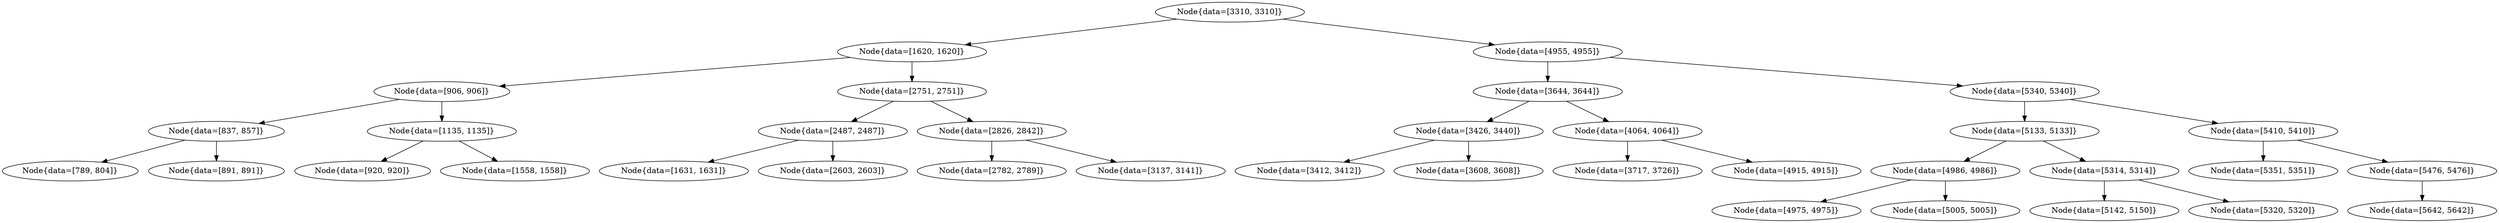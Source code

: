 digraph G{
1957069011 [label="Node{data=[3310, 3310]}"]
1957069011 -> 1286875738
1286875738 [label="Node{data=[1620, 1620]}"]
1286875738 -> 1511202524
1511202524 [label="Node{data=[906, 906]}"]
1511202524 -> 1845381000
1845381000 [label="Node{data=[837, 857]}"]
1845381000 -> 757003004
757003004 [label="Node{data=[789, 804]}"]
1845381000 -> 1083567103
1083567103 [label="Node{data=[891, 891]}"]
1511202524 -> 45283535
45283535 [label="Node{data=[1135, 1135]}"]
45283535 -> 502213910
502213910 [label="Node{data=[920, 920]}"]
45283535 -> 1203549509
1203549509 [label="Node{data=[1558, 1558]}"]
1286875738 -> 681145438
681145438 [label="Node{data=[2751, 2751]}"]
681145438 -> 1039697154
1039697154 [label="Node{data=[2487, 2487]}"]
1039697154 -> 1494980662
1494980662 [label="Node{data=[1631, 1631]}"]
1039697154 -> 2066684109
2066684109 [label="Node{data=[2603, 2603]}"]
681145438 -> 418883698
418883698 [label="Node{data=[2826, 2842]}"]
418883698 -> 1642004219
1642004219 [label="Node{data=[2782, 2789]}"]
418883698 -> 1686175966
1686175966 [label="Node{data=[3137, 3141]}"]
1957069011 -> 1735099891
1735099891 [label="Node{data=[4955, 4955]}"]
1735099891 -> 1123685716
1123685716 [label="Node{data=[3644, 3644]}"]
1123685716 -> 1413808854
1413808854 [label="Node{data=[3426, 3440]}"]
1413808854 -> 942571376
942571376 [label="Node{data=[3412, 3412]}"]
1413808854 -> 64041371
64041371 [label="Node{data=[3608, 3608]}"]
1123685716 -> 294900736
294900736 [label="Node{data=[4064, 4064]}"]
294900736 -> 1841051478
1841051478 [label="Node{data=[3717, 3726]}"]
294900736 -> 648155246
648155246 [label="Node{data=[4915, 4915]}"]
1735099891 -> 745910472
745910472 [label="Node{data=[5340, 5340]}"]
745910472 -> 600396434
600396434 [label="Node{data=[5133, 5133]}"]
600396434 -> 792971066
792971066 [label="Node{data=[4986, 4986]}"]
792971066 -> 433357788
433357788 [label="Node{data=[4975, 4975]}"]
792971066 -> 413570014
413570014 [label="Node{data=[5005, 5005]}"]
600396434 -> 1897009050
1897009050 [label="Node{data=[5314, 5314]}"]
1897009050 -> 1079606421
1079606421 [label="Node{data=[5142, 5150]}"]
1897009050 -> 2108607777
2108607777 [label="Node{data=[5320, 5320]}"]
745910472 -> 1371179305
1371179305 [label="Node{data=[5410, 5410]}"]
1371179305 -> 817177179
817177179 [label="Node{data=[5351, 5351]}"]
1371179305 -> 990076172
990076172 [label="Node{data=[5476, 5476]}"]
990076172 -> 810502280
810502280 [label="Node{data=[5642, 5642]}"]
}